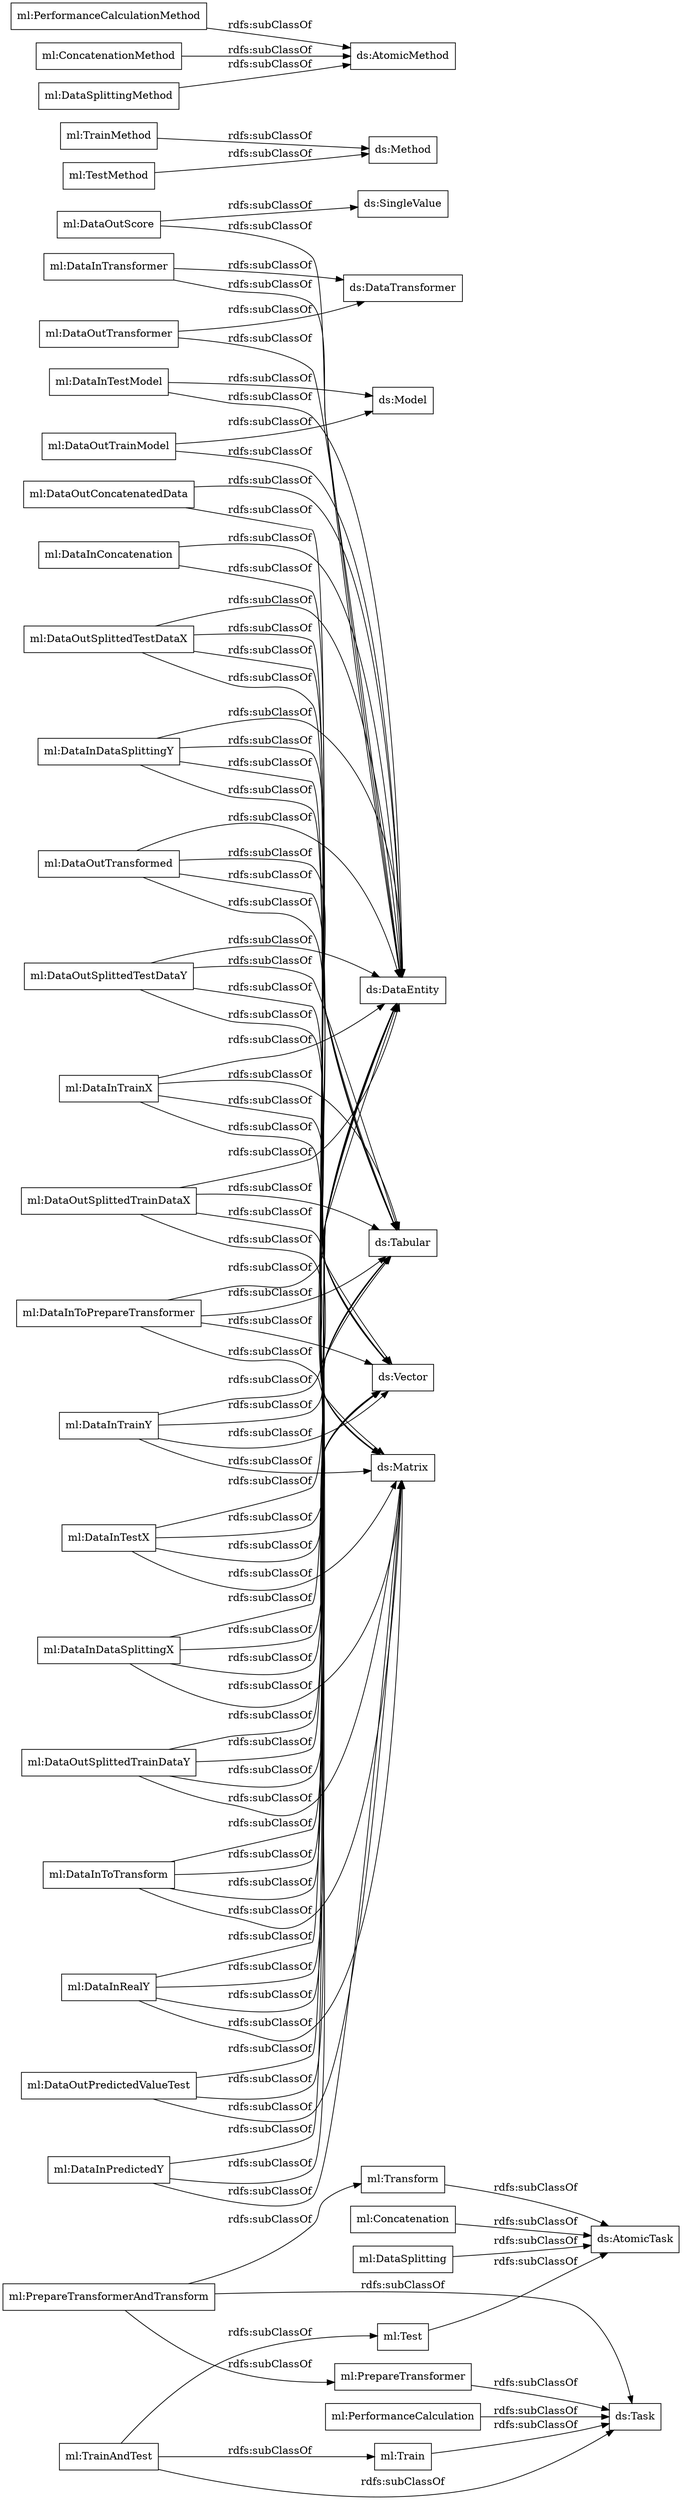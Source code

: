 digraph ar2dtool_diagram { 
rankdir=LR;
size="1000"
node [shape = rectangle, color="black"]; "ml:TrainAndTest" "ml:DataInTransformer" "ml:DataInPredictedY" "ml:TrainMethod" "ml:Concatenation" "ml:DataInDataSplittingY" "ml:DataInTrainY" "ml:PerformanceCalculationMethod" "ml:DataOutSplittedTestDataX" "ml:ConcatenationMethod" "ml:DataOutScore" "ml:PrepareTransformer" "ml:DataInTestModel" "ml:DataInRealY" "ml:Test" "ml:DataSplitting" "ml:DataOutConcatenatedData" "ml:DataInTrainX" "ml:DataInDataSplittingX" "ml:DataOutTransformed" "ml:PrepareTransformerAndTransform" "ml:DataSplittingMethod" "ml:Train" "ml:PerformanceCalculation" "ml:DataOutTransformer" "ml:DataOutTrainModel" "ml:DataInToTransform" "ml:DataOutPredictedValueTest" "ml:DataOutSplittedTrainDataY" "ml:DataOutSplittedTrainDataX" "ml:DataInToPrepareTransformer" "ml:DataInTestX" "ml:DataOutSplittedTestDataY" "ml:TestMethod" "ml:DataInConcatenation" "ml:Transform" ; /*classes style*/
	"ml:DataOutSplittedTrainDataX" -> "ds:Tabular" [ label = "rdfs:subClassOf" ];
	"ml:DataOutSplittedTrainDataX" -> "ds:Vector" [ label = "rdfs:subClassOf" ];
	"ml:DataOutSplittedTrainDataX" -> "ds:Matrix" [ label = "rdfs:subClassOf" ];
	"ml:DataOutSplittedTrainDataX" -> "ds:DataEntity" [ label = "rdfs:subClassOf" ];
	"ml:DataInTestModel" -> "ds:Model" [ label = "rdfs:subClassOf" ];
	"ml:DataInTestModel" -> "ds:DataEntity" [ label = "rdfs:subClassOf" ];
	"ml:PerformanceCalculation" -> "ds:Task" [ label = "rdfs:subClassOf" ];
	"ml:DataOutTrainModel" -> "ds:Model" [ label = "rdfs:subClassOf" ];
	"ml:DataOutTrainModel" -> "ds:DataEntity" [ label = "rdfs:subClassOf" ];
	"ml:DataInTrainX" -> "ds:Tabular" [ label = "rdfs:subClassOf" ];
	"ml:DataInTrainX" -> "ds:Vector" [ label = "rdfs:subClassOf" ];
	"ml:DataInTrainX" -> "ds:Matrix" [ label = "rdfs:subClassOf" ];
	"ml:DataInTrainX" -> "ds:DataEntity" [ label = "rdfs:subClassOf" ];
	"ml:DataInTransformer" -> "ds:DataTransformer" [ label = "rdfs:subClassOf" ];
	"ml:DataInTransformer" -> "ds:DataEntity" [ label = "rdfs:subClassOf" ];
	"ml:DataInToPrepareTransformer" -> "ds:Tabular" [ label = "rdfs:subClassOf" ];
	"ml:DataInToPrepareTransformer" -> "ds:Vector" [ label = "rdfs:subClassOf" ];
	"ml:DataInToPrepareTransformer" -> "ds:Matrix" [ label = "rdfs:subClassOf" ];
	"ml:DataInToPrepareTransformer" -> "ds:DataEntity" [ label = "rdfs:subClassOf" ];
	"ml:DataOutSplittedTestDataY" -> "ds:Tabular" [ label = "rdfs:subClassOf" ];
	"ml:DataOutSplittedTestDataY" -> "ds:Vector" [ label = "rdfs:subClassOf" ];
	"ml:DataOutSplittedTestDataY" -> "ds:Matrix" [ label = "rdfs:subClassOf" ];
	"ml:DataOutSplittedTestDataY" -> "ds:DataEntity" [ label = "rdfs:subClassOf" ];
	"ml:DataInDataSplittingY" -> "ds:Tabular" [ label = "rdfs:subClassOf" ];
	"ml:DataInDataSplittingY" -> "ds:Vector" [ label = "rdfs:subClassOf" ];
	"ml:DataInDataSplittingY" -> "ds:Matrix" [ label = "rdfs:subClassOf" ];
	"ml:DataInDataSplittingY" -> "ds:DataEntity" [ label = "rdfs:subClassOf" ];
	"ml:DataInToTransform" -> "ds:Tabular" [ label = "rdfs:subClassOf" ];
	"ml:DataInToTransform" -> "ds:Vector" [ label = "rdfs:subClassOf" ];
	"ml:DataInToTransform" -> "ds:Matrix" [ label = "rdfs:subClassOf" ];
	"ml:DataInToTransform" -> "ds:DataEntity" [ label = "rdfs:subClassOf" ];
	"ml:DataOutPredictedValueTest" -> "ds:Vector" [ label = "rdfs:subClassOf" ];
	"ml:DataOutPredictedValueTest" -> "ds:Matrix" [ label = "rdfs:subClassOf" ];
	"ml:DataOutPredictedValueTest" -> "ds:DataEntity" [ label = "rdfs:subClassOf" ];
	"ml:ConcatenationMethod" -> "ds:AtomicMethod" [ label = "rdfs:subClassOf" ];
	"ml:PrepareTransformerAndTransform" -> "ml:Transform" [ label = "rdfs:subClassOf" ];
	"ml:PrepareTransformerAndTransform" -> "ml:PrepareTransformer" [ label = "rdfs:subClassOf" ];
	"ml:PrepareTransformerAndTransform" -> "ds:Task" [ label = "rdfs:subClassOf" ];
	"ml:Test" -> "ds:AtomicTask" [ label = "rdfs:subClassOf" ];
	"ml:DataOutSplittedTestDataX" -> "ds:Tabular" [ label = "rdfs:subClassOf" ];
	"ml:DataOutSplittedTestDataX" -> "ds:Vector" [ label = "rdfs:subClassOf" ];
	"ml:DataOutSplittedTestDataX" -> "ds:Matrix" [ label = "rdfs:subClassOf" ];
	"ml:DataOutSplittedTestDataX" -> "ds:DataEntity" [ label = "rdfs:subClassOf" ];
	"ml:DataOutTransformer" -> "ds:DataTransformer" [ label = "rdfs:subClassOf" ];
	"ml:DataOutTransformer" -> "ds:DataEntity" [ label = "rdfs:subClassOf" ];
	"ml:DataInDataSplittingX" -> "ds:Tabular" [ label = "rdfs:subClassOf" ];
	"ml:DataInDataSplittingX" -> "ds:Vector" [ label = "rdfs:subClassOf" ];
	"ml:DataInDataSplittingX" -> "ds:Matrix" [ label = "rdfs:subClassOf" ];
	"ml:DataInDataSplittingX" -> "ds:DataEntity" [ label = "rdfs:subClassOf" ];
	"ml:TrainAndTest" -> "ml:Train" [ label = "rdfs:subClassOf" ];
	"ml:TrainAndTest" -> "ml:Test" [ label = "rdfs:subClassOf" ];
	"ml:TrainAndTest" -> "ds:Task" [ label = "rdfs:subClassOf" ];
	"ml:DataInTestX" -> "ds:Tabular" [ label = "rdfs:subClassOf" ];
	"ml:DataInTestX" -> "ds:Vector" [ label = "rdfs:subClassOf" ];
	"ml:DataInTestX" -> "ds:Matrix" [ label = "rdfs:subClassOf" ];
	"ml:DataInTestX" -> "ds:DataEntity" [ label = "rdfs:subClassOf" ];
	"ml:DataInConcatenation" -> "ds:Vector" [ label = "rdfs:subClassOf" ];
	"ml:DataInConcatenation" -> "ds:DataEntity" [ label = "rdfs:subClassOf" ];
	"ml:DataOutScore" -> "ds:SingleValue" [ label = "rdfs:subClassOf" ];
	"ml:DataOutScore" -> "ds:DataEntity" [ label = "rdfs:subClassOf" ];
	"ml:DataInPredictedY" -> "ds:Vector" [ label = "rdfs:subClassOf" ];
	"ml:DataInPredictedY" -> "ds:Matrix" [ label = "rdfs:subClassOf" ];
	"ml:DataInPredictedY" -> "ds:DataEntity" [ label = "rdfs:subClassOf" ];
	"ml:DataInRealY" -> "ds:Tabular" [ label = "rdfs:subClassOf" ];
	"ml:DataInRealY" -> "ds:Vector" [ label = "rdfs:subClassOf" ];
	"ml:DataInRealY" -> "ds:Matrix" [ label = "rdfs:subClassOf" ];
	"ml:DataInRealY" -> "ds:DataEntity" [ label = "rdfs:subClassOf" ];
	"ml:DataSplitting" -> "ds:AtomicTask" [ label = "rdfs:subClassOf" ];
	"ml:DataOutTransformed" -> "ds:Tabular" [ label = "rdfs:subClassOf" ];
	"ml:DataOutTransformed" -> "ds:Vector" [ label = "rdfs:subClassOf" ];
	"ml:DataOutTransformed" -> "ds:Matrix" [ label = "rdfs:subClassOf" ];
	"ml:DataOutTransformed" -> "ds:DataEntity" [ label = "rdfs:subClassOf" ];
	"ml:DataSplittingMethod" -> "ds:AtomicMethod" [ label = "rdfs:subClassOf" ];
	"ml:TrainMethod" -> "ds:Method" [ label = "rdfs:subClassOf" ];
	"ml:TestMethod" -> "ds:Method" [ label = "rdfs:subClassOf" ];
	"ml:PerformanceCalculationMethod" -> "ds:AtomicMethod" [ label = "rdfs:subClassOf" ];
	"ml:DataOutConcatenatedData" -> "ds:Tabular" [ label = "rdfs:subClassOf" ];
	"ml:DataOutConcatenatedData" -> "ds:DataEntity" [ label = "rdfs:subClassOf" ];
	"ml:DataOutSplittedTrainDataY" -> "ds:Tabular" [ label = "rdfs:subClassOf" ];
	"ml:DataOutSplittedTrainDataY" -> "ds:Vector" [ label = "rdfs:subClassOf" ];
	"ml:DataOutSplittedTrainDataY" -> "ds:Matrix" [ label = "rdfs:subClassOf" ];
	"ml:DataOutSplittedTrainDataY" -> "ds:DataEntity" [ label = "rdfs:subClassOf" ];
	"ml:PrepareTransformer" -> "ds:Task" [ label = "rdfs:subClassOf" ];
	"ml:DataInTrainY" -> "ds:Tabular" [ label = "rdfs:subClassOf" ];
	"ml:DataInTrainY" -> "ds:Vector" [ label = "rdfs:subClassOf" ];
	"ml:DataInTrainY" -> "ds:Matrix" [ label = "rdfs:subClassOf" ];
	"ml:DataInTrainY" -> "ds:DataEntity" [ label = "rdfs:subClassOf" ];
	"ml:Train" -> "ds:Task" [ label = "rdfs:subClassOf" ];
	"ml:Concatenation" -> "ds:AtomicTask" [ label = "rdfs:subClassOf" ];
	"ml:Transform" -> "ds:AtomicTask" [ label = "rdfs:subClassOf" ];

}
